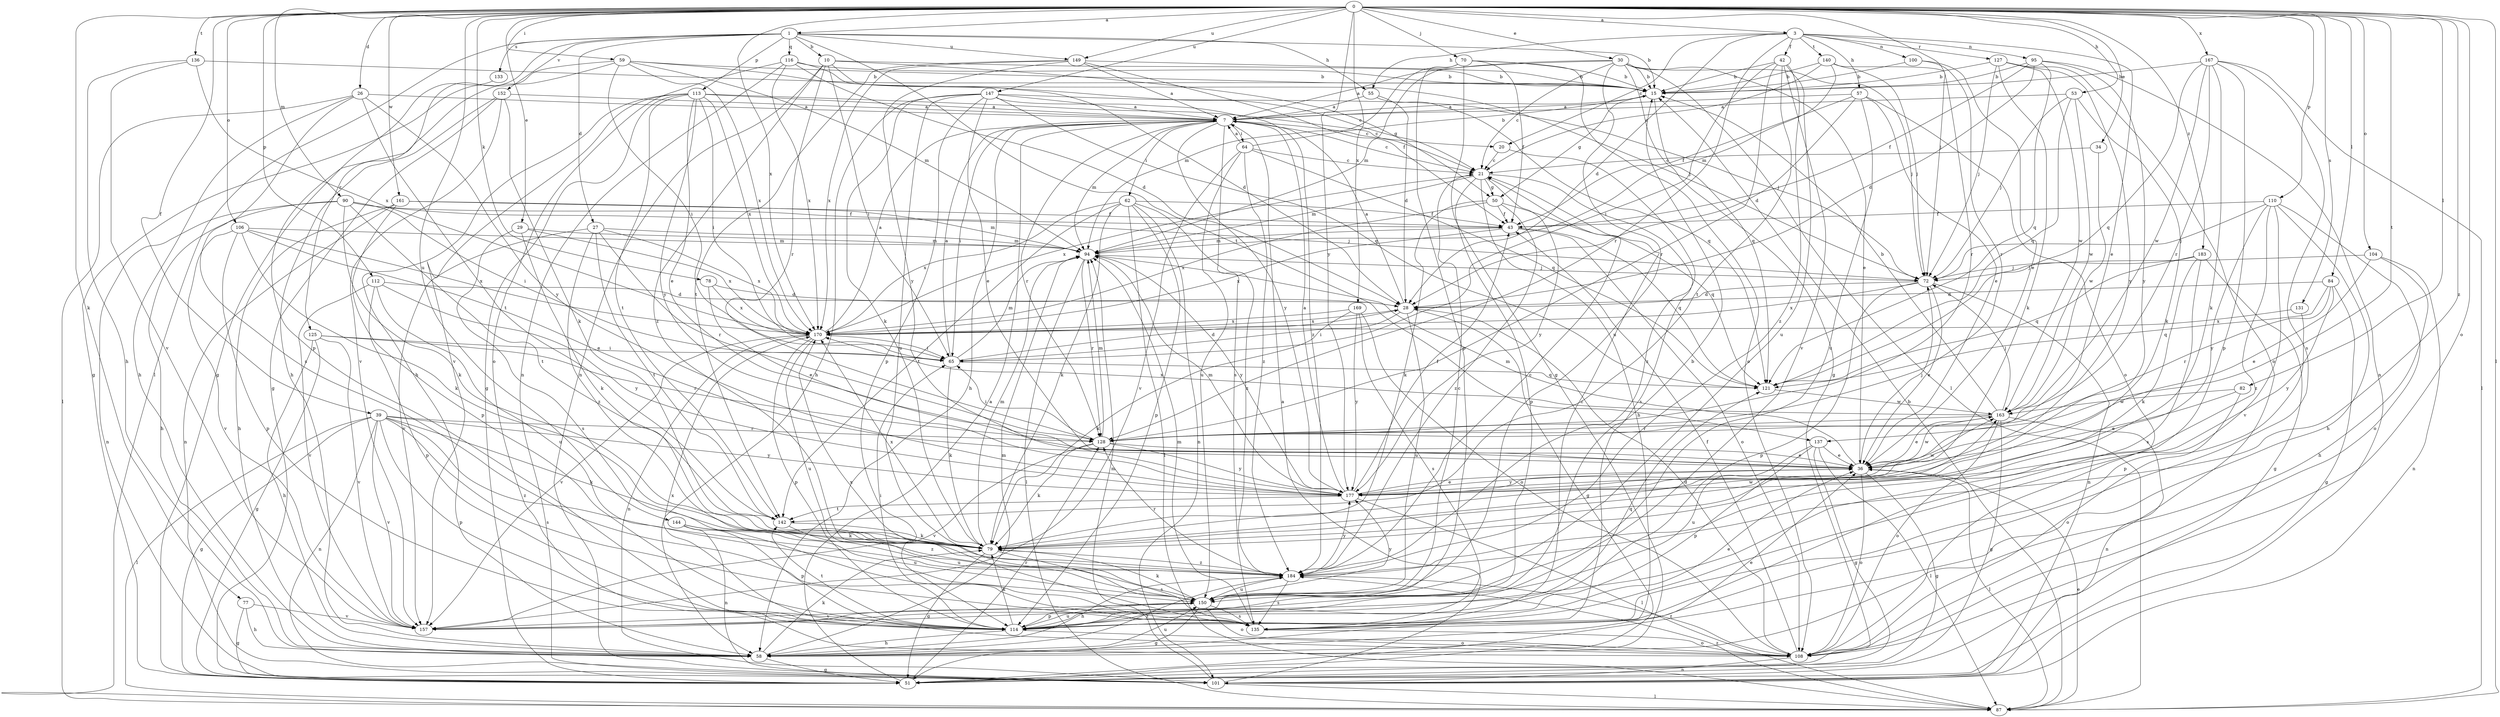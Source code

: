 strict digraph  {
0;
1;
3;
7;
10;
15;
20;
21;
26;
27;
28;
29;
30;
34;
36;
39;
42;
43;
50;
51;
53;
55;
57;
58;
59;
62;
64;
65;
70;
72;
77;
78;
79;
82;
84;
87;
90;
94;
95;
100;
101;
104;
106;
108;
110;
112;
113;
114;
116;
121;
125;
127;
128;
131;
133;
135;
136;
137;
140;
142;
144;
147;
149;
150;
152;
157;
161;
163;
167;
169;
170;
177;
183;
184;
0 -> 1  [label=a];
0 -> 3  [label=a];
0 -> 26  [label=d];
0 -> 29  [label=e];
0 -> 30  [label=e];
0 -> 34  [label=e];
0 -> 39  [label=f];
0 -> 53  [label=h];
0 -> 59  [label=i];
0 -> 70  [label=j];
0 -> 72  [label=j];
0 -> 77  [label=k];
0 -> 78  [label=k];
0 -> 82  [label=l];
0 -> 84  [label=l];
0 -> 87  [label=l];
0 -> 90  [label=m];
0 -> 104  [label=o];
0 -> 106  [label=o];
0 -> 108  [label=o];
0 -> 110  [label=p];
0 -> 112  [label=p];
0 -> 131  [label=s];
0 -> 136  [label=t];
0 -> 137  [label=t];
0 -> 144  [label=u];
0 -> 147  [label=u];
0 -> 149  [label=u];
0 -> 161  [label=w];
0 -> 167  [label=x];
0 -> 169  [label=x];
0 -> 170  [label=x];
0 -> 177  [label=y];
0 -> 183  [label=z];
0 -> 184  [label=z];
1 -> 10  [label=b];
1 -> 15  [label=b];
1 -> 27  [label=d];
1 -> 55  [label=h];
1 -> 87  [label=l];
1 -> 113  [label=p];
1 -> 116  [label=q];
1 -> 125  [label=r];
1 -> 133  [label=s];
1 -> 137  [label=t];
1 -> 149  [label=u];
1 -> 152  [label=v];
3 -> 20  [label=c];
3 -> 28  [label=d];
3 -> 36  [label=e];
3 -> 42  [label=f];
3 -> 55  [label=h];
3 -> 57  [label=h];
3 -> 95  [label=n];
3 -> 100  [label=n];
3 -> 127  [label=r];
3 -> 128  [label=r];
3 -> 140  [label=t];
7 -> 20  [label=c];
7 -> 21  [label=c];
7 -> 58  [label=h];
7 -> 62  [label=i];
7 -> 64  [label=i];
7 -> 65  [label=i];
7 -> 94  [label=m];
7 -> 128  [label=r];
7 -> 135  [label=s];
7 -> 177  [label=y];
10 -> 15  [label=b];
10 -> 28  [label=d];
10 -> 50  [label=g];
10 -> 65  [label=i];
10 -> 101  [label=n];
10 -> 128  [label=r];
10 -> 184  [label=z];
15 -> 7  [label=a];
15 -> 50  [label=g];
15 -> 121  [label=q];
20 -> 21  [label=c];
20 -> 184  [label=z];
21 -> 50  [label=g];
21 -> 58  [label=h];
21 -> 94  [label=m];
21 -> 114  [label=p];
21 -> 135  [label=s];
21 -> 170  [label=x];
21 -> 177  [label=y];
26 -> 7  [label=a];
26 -> 58  [label=h];
26 -> 87  [label=l];
26 -> 135  [label=s];
26 -> 142  [label=t];
26 -> 177  [label=y];
27 -> 94  [label=m];
27 -> 128  [label=r];
27 -> 142  [label=t];
27 -> 157  [label=v];
27 -> 170  [label=x];
27 -> 184  [label=z];
28 -> 7  [label=a];
28 -> 51  [label=g];
28 -> 65  [label=i];
28 -> 150  [label=u];
28 -> 170  [label=x];
29 -> 79  [label=k];
29 -> 94  [label=m];
29 -> 135  [label=s];
29 -> 170  [label=x];
30 -> 7  [label=a];
30 -> 15  [label=b];
30 -> 21  [label=c];
30 -> 36  [label=e];
30 -> 51  [label=g];
30 -> 72  [label=j];
30 -> 87  [label=l];
30 -> 94  [label=m];
30 -> 150  [label=u];
34 -> 21  [label=c];
34 -> 163  [label=w];
36 -> 51  [label=g];
36 -> 72  [label=j];
36 -> 87  [label=l];
36 -> 94  [label=m];
36 -> 108  [label=o];
36 -> 163  [label=w];
36 -> 177  [label=y];
39 -> 51  [label=g];
39 -> 79  [label=k];
39 -> 87  [label=l];
39 -> 101  [label=n];
39 -> 114  [label=p];
39 -> 128  [label=r];
39 -> 135  [label=s];
39 -> 157  [label=v];
39 -> 177  [label=y];
39 -> 184  [label=z];
42 -> 15  [label=b];
42 -> 65  [label=i];
42 -> 128  [label=r];
42 -> 142  [label=t];
42 -> 150  [label=u];
42 -> 157  [label=v];
42 -> 184  [label=z];
43 -> 94  [label=m];
43 -> 108  [label=o];
43 -> 121  [label=q];
43 -> 170  [label=x];
50 -> 43  [label=f];
50 -> 79  [label=k];
50 -> 121  [label=q];
50 -> 170  [label=x];
50 -> 184  [label=z];
51 -> 7  [label=a];
51 -> 128  [label=r];
53 -> 7  [label=a];
53 -> 72  [label=j];
53 -> 79  [label=k];
53 -> 121  [label=q];
53 -> 163  [label=w];
55 -> 7  [label=a];
55 -> 28  [label=d];
55 -> 121  [label=q];
57 -> 7  [label=a];
57 -> 28  [label=d];
57 -> 36  [label=e];
57 -> 43  [label=f];
57 -> 108  [label=o];
57 -> 150  [label=u];
58 -> 36  [label=e];
58 -> 51  [label=g];
58 -> 79  [label=k];
58 -> 94  [label=m];
58 -> 150  [label=u];
58 -> 184  [label=z];
59 -> 15  [label=b];
59 -> 21  [label=c];
59 -> 51  [label=g];
59 -> 65  [label=i];
59 -> 94  [label=m];
59 -> 114  [label=p];
59 -> 170  [label=x];
62 -> 43  [label=f];
62 -> 79  [label=k];
62 -> 87  [label=l];
62 -> 101  [label=n];
62 -> 114  [label=p];
62 -> 142  [label=t];
62 -> 170  [label=x];
62 -> 184  [label=z];
64 -> 7  [label=a];
64 -> 15  [label=b];
64 -> 21  [label=c];
64 -> 121  [label=q];
64 -> 150  [label=u];
64 -> 157  [label=v];
64 -> 184  [label=z];
65 -> 7  [label=a];
65 -> 28  [label=d];
65 -> 79  [label=k];
65 -> 94  [label=m];
65 -> 121  [label=q];
70 -> 15  [label=b];
70 -> 43  [label=f];
70 -> 51  [label=g];
70 -> 94  [label=m];
70 -> 108  [label=o];
70 -> 114  [label=p];
72 -> 28  [label=d];
72 -> 36  [label=e];
72 -> 101  [label=n];
72 -> 114  [label=p];
72 -> 170  [label=x];
77 -> 51  [label=g];
77 -> 58  [label=h];
77 -> 157  [label=v];
78 -> 28  [label=d];
78 -> 36  [label=e];
78 -> 170  [label=x];
79 -> 51  [label=g];
79 -> 94  [label=m];
79 -> 135  [label=s];
79 -> 163  [label=w];
79 -> 170  [label=x];
79 -> 184  [label=z];
82 -> 36  [label=e];
82 -> 108  [label=o];
82 -> 163  [label=w];
84 -> 28  [label=d];
84 -> 51  [label=g];
84 -> 121  [label=q];
84 -> 128  [label=r];
84 -> 177  [label=y];
87 -> 15  [label=b];
87 -> 36  [label=e];
87 -> 184  [label=z];
90 -> 43  [label=f];
90 -> 58  [label=h];
90 -> 65  [label=i];
90 -> 72  [label=j];
90 -> 79  [label=k];
90 -> 101  [label=n];
90 -> 142  [label=t];
94 -> 72  [label=j];
94 -> 87  [label=l];
94 -> 128  [label=r];
94 -> 177  [label=y];
95 -> 15  [label=b];
95 -> 28  [label=d];
95 -> 43  [label=f];
95 -> 101  [label=n];
95 -> 121  [label=q];
95 -> 177  [label=y];
100 -> 15  [label=b];
100 -> 36  [label=e];
100 -> 128  [label=r];
101 -> 7  [label=a];
101 -> 87  [label=l];
101 -> 94  [label=m];
104 -> 36  [label=e];
104 -> 58  [label=h];
104 -> 72  [label=j];
104 -> 101  [label=n];
106 -> 36  [label=e];
106 -> 79  [label=k];
106 -> 94  [label=m];
106 -> 114  [label=p];
106 -> 157  [label=v];
106 -> 170  [label=x];
108 -> 28  [label=d];
108 -> 43  [label=f];
108 -> 101  [label=n];
108 -> 170  [label=x];
108 -> 184  [label=z];
110 -> 43  [label=f];
110 -> 58  [label=h];
110 -> 72  [label=j];
110 -> 108  [label=o];
110 -> 157  [label=v];
110 -> 177  [label=y];
110 -> 184  [label=z];
112 -> 28  [label=d];
112 -> 114  [label=p];
112 -> 150  [label=u];
112 -> 157  [label=v];
112 -> 177  [label=y];
113 -> 7  [label=a];
113 -> 21  [label=c];
113 -> 36  [label=e];
113 -> 51  [label=g];
113 -> 58  [label=h];
113 -> 65  [label=i];
113 -> 142  [label=t];
113 -> 157  [label=v];
113 -> 170  [label=x];
113 -> 177  [label=y];
114 -> 36  [label=e];
114 -> 58  [label=h];
114 -> 65  [label=i];
114 -> 79  [label=k];
114 -> 108  [label=o];
114 -> 121  [label=q];
114 -> 142  [label=t];
114 -> 150  [label=u];
116 -> 15  [label=b];
116 -> 28  [label=d];
116 -> 72  [label=j];
116 -> 101  [label=n];
116 -> 108  [label=o];
116 -> 170  [label=x];
121 -> 163  [label=w];
125 -> 51  [label=g];
125 -> 58  [label=h];
125 -> 65  [label=i];
125 -> 128  [label=r];
125 -> 157  [label=v];
127 -> 15  [label=b];
127 -> 72  [label=j];
127 -> 79  [label=k];
127 -> 108  [label=o];
127 -> 163  [label=w];
127 -> 177  [label=y];
128 -> 36  [label=e];
128 -> 65  [label=i];
128 -> 79  [label=k];
128 -> 94  [label=m];
128 -> 157  [label=v];
128 -> 177  [label=y];
131 -> 114  [label=p];
131 -> 170  [label=x];
133 -> 51  [label=g];
135 -> 21  [label=c];
135 -> 94  [label=m];
135 -> 108  [label=o];
135 -> 170  [label=x];
136 -> 15  [label=b];
136 -> 58  [label=h];
136 -> 157  [label=v];
136 -> 170  [label=x];
137 -> 36  [label=e];
137 -> 51  [label=g];
137 -> 87  [label=l];
137 -> 114  [label=p];
137 -> 150  [label=u];
140 -> 15  [label=b];
140 -> 21  [label=c];
140 -> 72  [label=j];
140 -> 94  [label=m];
140 -> 128  [label=r];
142 -> 79  [label=k];
142 -> 150  [label=u];
144 -> 79  [label=k];
144 -> 101  [label=n];
144 -> 114  [label=p];
144 -> 150  [label=u];
144 -> 184  [label=z];
147 -> 7  [label=a];
147 -> 36  [label=e];
147 -> 58  [label=h];
147 -> 72  [label=j];
147 -> 79  [label=k];
147 -> 114  [label=p];
147 -> 121  [label=q];
147 -> 150  [label=u];
147 -> 184  [label=z];
149 -> 7  [label=a];
149 -> 15  [label=b];
149 -> 43  [label=f];
149 -> 142  [label=t];
149 -> 170  [label=x];
149 -> 177  [label=y];
150 -> 21  [label=c];
150 -> 51  [label=g];
150 -> 79  [label=k];
150 -> 108  [label=o];
150 -> 114  [label=p];
150 -> 135  [label=s];
150 -> 157  [label=v];
150 -> 177  [label=y];
152 -> 7  [label=a];
152 -> 51  [label=g];
152 -> 58  [label=h];
152 -> 79  [label=k];
152 -> 157  [label=v];
157 -> 15  [label=b];
161 -> 43  [label=f];
161 -> 58  [label=h];
161 -> 94  [label=m];
161 -> 101  [label=n];
161 -> 114  [label=p];
163 -> 15  [label=b];
163 -> 36  [label=e];
163 -> 51  [label=g];
163 -> 72  [label=j];
163 -> 101  [label=n];
163 -> 108  [label=o];
163 -> 128  [label=r];
163 -> 170  [label=x];
167 -> 15  [label=b];
167 -> 79  [label=k];
167 -> 87  [label=l];
167 -> 114  [label=p];
167 -> 121  [label=q];
167 -> 128  [label=r];
167 -> 135  [label=s];
167 -> 163  [label=w];
169 -> 79  [label=k];
169 -> 108  [label=o];
169 -> 135  [label=s];
169 -> 170  [label=x];
169 -> 177  [label=y];
170 -> 7  [label=a];
170 -> 65  [label=i];
170 -> 101  [label=n];
170 -> 114  [label=p];
170 -> 150  [label=u];
170 -> 157  [label=v];
177 -> 7  [label=a];
177 -> 36  [label=e];
177 -> 43  [label=f];
177 -> 87  [label=l];
177 -> 94  [label=m];
177 -> 142  [label=t];
177 -> 163  [label=w];
183 -> 51  [label=g];
183 -> 72  [label=j];
183 -> 79  [label=k];
183 -> 121  [label=q];
183 -> 135  [label=s];
184 -> 21  [label=c];
184 -> 58  [label=h];
184 -> 128  [label=r];
184 -> 135  [label=s];
184 -> 150  [label=u];
184 -> 177  [label=y];
}
